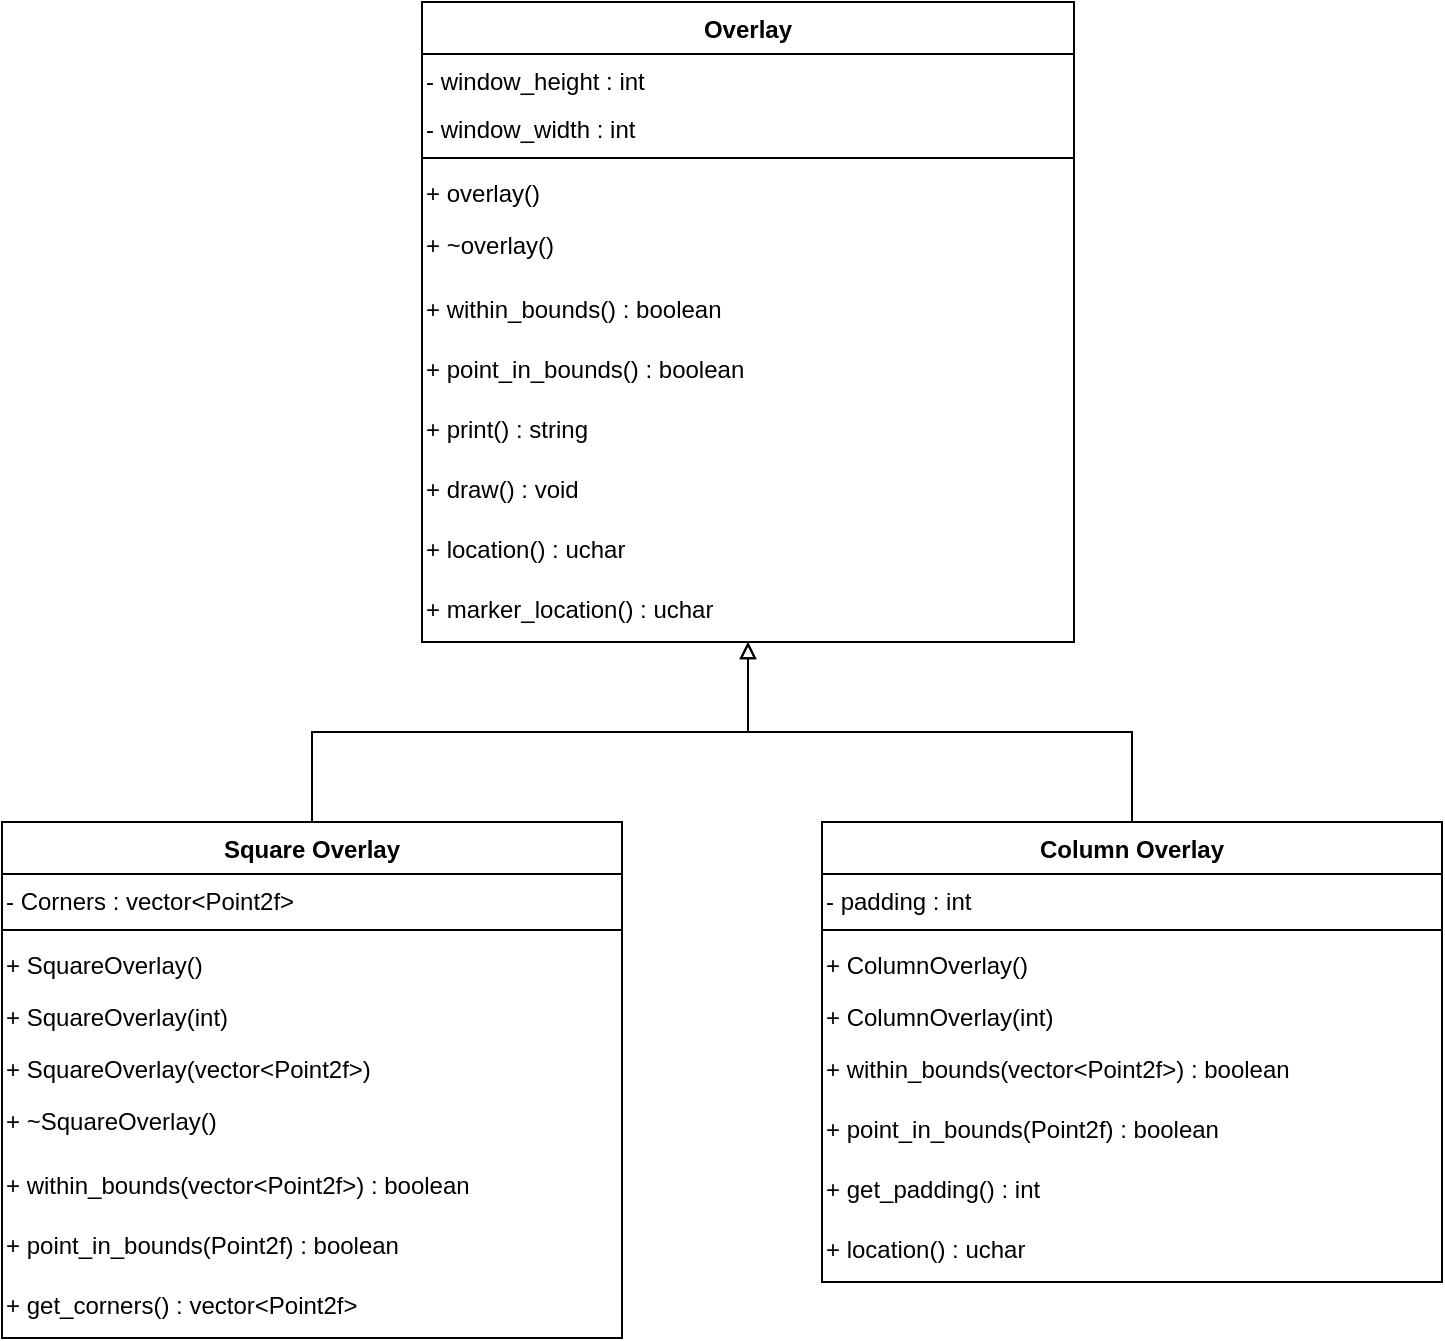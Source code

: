 <mxfile version="24.5.4" type="github">
  <diagram id="C5RBs43oDa-KdzZeNtuy" name="Page-1">
    <mxGraphModel dx="1210" dy="652" grid="1" gridSize="10" guides="1" tooltips="1" connect="1" arrows="1" fold="1" page="1" pageScale="1" pageWidth="827" pageHeight="1169" math="0" shadow="0">
      <root>
        <mxCell id="WIyWlLk6GJQsqaUBKTNV-0" />
        <mxCell id="WIyWlLk6GJQsqaUBKTNV-1" parent="WIyWlLk6GJQsqaUBKTNV-0" />
        <mxCell id="C_qJOQfqsXr8uZepRgQi-5" value="Overlay" style="swimlane;fontStyle=1;align=center;verticalAlign=top;childLayout=stackLayout;horizontal=1;startSize=26;horizontalStack=0;resizeParent=1;resizeParentMax=0;resizeLast=0;collapsible=1;marginBottom=0;whiteSpace=wrap;html=1;" vertex="1" parent="WIyWlLk6GJQsqaUBKTNV-1">
          <mxGeometry x="280" y="220" width="326" height="320" as="geometry" />
        </mxCell>
        <mxCell id="C_qJOQfqsXr8uZepRgQi-9" value="&lt;div&gt;- window_height : int&lt;br&gt;&lt;/div&gt;" style="text;whiteSpace=wrap;html=1;" vertex="1" parent="C_qJOQfqsXr8uZepRgQi-5">
          <mxGeometry y="26" width="326" height="24" as="geometry" />
        </mxCell>
        <mxCell id="C_qJOQfqsXr8uZepRgQi-11" value="&lt;div&gt;- window_width : int&lt;br&gt;&lt;/div&gt;" style="text;whiteSpace=wrap;html=1;" vertex="1" parent="C_qJOQfqsXr8uZepRgQi-5">
          <mxGeometry y="50" width="326" height="24" as="geometry" />
        </mxCell>
        <mxCell id="C_qJOQfqsXr8uZepRgQi-7" value="" style="line;strokeWidth=1;fillColor=none;align=left;verticalAlign=middle;spacingTop=-1;spacingLeft=3;spacingRight=3;rotatable=0;labelPosition=right;points=[];portConstraint=eastwest;strokeColor=inherit;" vertex="1" parent="C_qJOQfqsXr8uZepRgQi-5">
          <mxGeometry y="74" width="326" height="8" as="geometry" />
        </mxCell>
        <mxCell id="C_qJOQfqsXr8uZepRgQi-8" value="+ overlay()" style="text;strokeColor=none;fillColor=none;align=left;verticalAlign=top;spacingLeft=0;spacingRight=4;overflow=hidden;rotatable=0;points=[[0,0.5],[1,0.5]];portConstraint=eastwest;whiteSpace=wrap;html=1;" vertex="1" parent="C_qJOQfqsXr8uZepRgQi-5">
          <mxGeometry y="82" width="326" height="26" as="geometry" />
        </mxCell>
        <mxCell id="C_qJOQfqsXr8uZepRgQi-10" value="+ ~overlay()" style="text;whiteSpace=wrap;html=1;" vertex="1" parent="C_qJOQfqsXr8uZepRgQi-5">
          <mxGeometry y="108" width="326" height="32" as="geometry" />
        </mxCell>
        <mxCell id="C_qJOQfqsXr8uZepRgQi-12" value="+ within_bounds() : boolean" style="text;whiteSpace=wrap;html=1;" vertex="1" parent="C_qJOQfqsXr8uZepRgQi-5">
          <mxGeometry y="140" width="326" height="30" as="geometry" />
        </mxCell>
        <mxCell id="C_qJOQfqsXr8uZepRgQi-13" value="+ point_in_bounds() : boolean" style="text;whiteSpace=wrap;html=1;" vertex="1" parent="C_qJOQfqsXr8uZepRgQi-5">
          <mxGeometry y="170" width="326" height="30" as="geometry" />
        </mxCell>
        <mxCell id="C_qJOQfqsXr8uZepRgQi-14" value="+ print() : string" style="text;whiteSpace=wrap;html=1;" vertex="1" parent="C_qJOQfqsXr8uZepRgQi-5">
          <mxGeometry y="200" width="326" height="30" as="geometry" />
        </mxCell>
        <mxCell id="C_qJOQfqsXr8uZepRgQi-15" value="+ draw() : void" style="text;whiteSpace=wrap;html=1;" vertex="1" parent="C_qJOQfqsXr8uZepRgQi-5">
          <mxGeometry y="230" width="326" height="30" as="geometry" />
        </mxCell>
        <mxCell id="C_qJOQfqsXr8uZepRgQi-56" value="+ location() : uchar" style="text;whiteSpace=wrap;html=1;" vertex="1" parent="C_qJOQfqsXr8uZepRgQi-5">
          <mxGeometry y="260" width="326" height="30" as="geometry" />
        </mxCell>
        <mxCell id="C_qJOQfqsXr8uZepRgQi-57" value="+ marker_location() : uchar" style="text;whiteSpace=wrap;html=1;" vertex="1" parent="C_qJOQfqsXr8uZepRgQi-5">
          <mxGeometry y="290" width="326" height="30" as="geometry" />
        </mxCell>
        <mxCell id="C_qJOQfqsXr8uZepRgQi-60" style="edgeStyle=orthogonalEdgeStyle;rounded=0;orthogonalLoop=1;jettySize=auto;html=1;exitX=0.5;exitY=0;exitDx=0;exitDy=0;entryX=0.5;entryY=1;entryDx=0;entryDy=0;endArrow=block;endFill=0;" edge="1" parent="WIyWlLk6GJQsqaUBKTNV-1" source="C_qJOQfqsXr8uZepRgQi-16" target="C_qJOQfqsXr8uZepRgQi-57">
          <mxGeometry relative="1" as="geometry" />
        </mxCell>
        <mxCell id="C_qJOQfqsXr8uZepRgQi-16" value="Square Overlay" style="swimlane;fontStyle=1;align=center;verticalAlign=top;childLayout=stackLayout;horizontal=1;startSize=26;horizontalStack=0;resizeParent=1;resizeParentMax=0;resizeLast=0;collapsible=1;marginBottom=0;whiteSpace=wrap;html=1;" vertex="1" parent="WIyWlLk6GJQsqaUBKTNV-1">
          <mxGeometry x="70" y="630" width="310" height="258" as="geometry" />
        </mxCell>
        <mxCell id="C_qJOQfqsXr8uZepRgQi-17" value="- Corners : vector&amp;lt;Point2f&amp;gt;" style="text;whiteSpace=wrap;html=1;" vertex="1" parent="C_qJOQfqsXr8uZepRgQi-16">
          <mxGeometry y="26" width="310" height="24" as="geometry" />
        </mxCell>
        <mxCell id="C_qJOQfqsXr8uZepRgQi-19" value="" style="line;strokeWidth=1;fillColor=none;align=left;verticalAlign=middle;spacingTop=-1;spacingLeft=3;spacingRight=3;rotatable=0;labelPosition=right;points=[];portConstraint=eastwest;strokeColor=inherit;" vertex="1" parent="C_qJOQfqsXr8uZepRgQi-16">
          <mxGeometry y="50" width="310" height="8" as="geometry" />
        </mxCell>
        <mxCell id="C_qJOQfqsXr8uZepRgQi-20" value="+ SquareOverlay()" style="text;strokeColor=none;fillColor=none;align=left;verticalAlign=top;spacingLeft=0;spacingRight=4;overflow=hidden;rotatable=0;points=[[0,0.5],[1,0.5]];portConstraint=eastwest;whiteSpace=wrap;html=1;" vertex="1" parent="C_qJOQfqsXr8uZepRgQi-16">
          <mxGeometry y="58" width="310" height="26" as="geometry" />
        </mxCell>
        <mxCell id="C_qJOQfqsXr8uZepRgQi-44" value="+ SquareOverlay(int)" style="text;strokeColor=none;fillColor=none;align=left;verticalAlign=top;spacingLeft=0;spacingRight=4;overflow=hidden;rotatable=0;points=[[0,0.5],[1,0.5]];portConstraint=eastwest;whiteSpace=wrap;html=1;" vertex="1" parent="C_qJOQfqsXr8uZepRgQi-16">
          <mxGeometry y="84" width="310" height="26" as="geometry" />
        </mxCell>
        <mxCell id="C_qJOQfqsXr8uZepRgQi-45" value="+ SquareOverlay(vector&amp;lt;Point2f&amp;gt;)" style="text;strokeColor=none;fillColor=none;align=left;verticalAlign=top;spacingLeft=0;spacingRight=4;overflow=hidden;rotatable=0;points=[[0,0.5],[1,0.5]];portConstraint=eastwest;whiteSpace=wrap;html=1;" vertex="1" parent="C_qJOQfqsXr8uZepRgQi-16">
          <mxGeometry y="110" width="310" height="26" as="geometry" />
        </mxCell>
        <mxCell id="C_qJOQfqsXr8uZepRgQi-21" value="+ ~SquareOverlay()" style="text;whiteSpace=wrap;html=1;" vertex="1" parent="C_qJOQfqsXr8uZepRgQi-16">
          <mxGeometry y="136" width="310" height="32" as="geometry" />
        </mxCell>
        <mxCell id="C_qJOQfqsXr8uZepRgQi-22" value="+ within_bounds(vector&amp;lt;Point2f&amp;gt;) : boolean" style="text;whiteSpace=wrap;html=1;" vertex="1" parent="C_qJOQfqsXr8uZepRgQi-16">
          <mxGeometry y="168" width="310" height="30" as="geometry" />
        </mxCell>
        <mxCell id="C_qJOQfqsXr8uZepRgQi-23" value="+ point_in_bounds(Point2f) : boolean" style="text;whiteSpace=wrap;html=1;" vertex="1" parent="C_qJOQfqsXr8uZepRgQi-16">
          <mxGeometry y="198" width="310" height="30" as="geometry" />
        </mxCell>
        <mxCell id="C_qJOQfqsXr8uZepRgQi-25" value="+ get_corners() : vector&amp;lt;Point2f&amp;gt;" style="text;whiteSpace=wrap;html=1;" vertex="1" parent="C_qJOQfqsXr8uZepRgQi-16">
          <mxGeometry y="228" width="310" height="30" as="geometry" />
        </mxCell>
        <mxCell id="C_qJOQfqsXr8uZepRgQi-62" style="edgeStyle=orthogonalEdgeStyle;rounded=0;orthogonalLoop=1;jettySize=auto;html=1;exitX=0.5;exitY=0;exitDx=0;exitDy=0;entryX=0.5;entryY=1;entryDx=0;entryDy=0;endArrow=block;endFill=0;" edge="1" parent="WIyWlLk6GJQsqaUBKTNV-1" source="C_qJOQfqsXr8uZepRgQi-46" target="C_qJOQfqsXr8uZepRgQi-57">
          <mxGeometry relative="1" as="geometry" />
        </mxCell>
        <mxCell id="C_qJOQfqsXr8uZepRgQi-46" value="Column Overlay" style="swimlane;fontStyle=1;align=center;verticalAlign=top;childLayout=stackLayout;horizontal=1;startSize=26;horizontalStack=0;resizeParent=1;resizeParentMax=0;resizeLast=0;collapsible=1;marginBottom=0;whiteSpace=wrap;html=1;" vertex="1" parent="WIyWlLk6GJQsqaUBKTNV-1">
          <mxGeometry x="480" y="630" width="310" height="230" as="geometry" />
        </mxCell>
        <mxCell id="C_qJOQfqsXr8uZepRgQi-47" value="- padding : int" style="text;whiteSpace=wrap;html=1;" vertex="1" parent="C_qJOQfqsXr8uZepRgQi-46">
          <mxGeometry y="26" width="310" height="24" as="geometry" />
        </mxCell>
        <mxCell id="C_qJOQfqsXr8uZepRgQi-48" value="" style="line;strokeWidth=1;fillColor=none;align=left;verticalAlign=middle;spacingTop=-1;spacingLeft=3;spacingRight=3;rotatable=0;labelPosition=right;points=[];portConstraint=eastwest;strokeColor=inherit;" vertex="1" parent="C_qJOQfqsXr8uZepRgQi-46">
          <mxGeometry y="50" width="310" height="8" as="geometry" />
        </mxCell>
        <mxCell id="C_qJOQfqsXr8uZepRgQi-49" value="+ ColumnOverlay()" style="text;strokeColor=none;fillColor=none;align=left;verticalAlign=top;spacingLeft=0;spacingRight=4;overflow=hidden;rotatable=0;points=[[0,0.5],[1,0.5]];portConstraint=eastwest;whiteSpace=wrap;html=1;" vertex="1" parent="C_qJOQfqsXr8uZepRgQi-46">
          <mxGeometry y="58" width="310" height="26" as="geometry" />
        </mxCell>
        <mxCell id="C_qJOQfqsXr8uZepRgQi-50" value="+ ColumnOverlay(int)" style="text;strokeColor=none;fillColor=none;align=left;verticalAlign=top;spacingLeft=0;spacingRight=4;overflow=hidden;rotatable=0;points=[[0,0.5],[1,0.5]];portConstraint=eastwest;whiteSpace=wrap;html=1;" vertex="1" parent="C_qJOQfqsXr8uZepRgQi-46">
          <mxGeometry y="84" width="310" height="26" as="geometry" />
        </mxCell>
        <mxCell id="C_qJOQfqsXr8uZepRgQi-53" value="+ within_bounds(vector&amp;lt;Point2f&amp;gt;) : boolean" style="text;whiteSpace=wrap;html=1;" vertex="1" parent="C_qJOQfqsXr8uZepRgQi-46">
          <mxGeometry y="110" width="310" height="30" as="geometry" />
        </mxCell>
        <mxCell id="C_qJOQfqsXr8uZepRgQi-54" value="+ point_in_bounds(Point2f) : boolean" style="text;whiteSpace=wrap;html=1;" vertex="1" parent="C_qJOQfqsXr8uZepRgQi-46">
          <mxGeometry y="140" width="310" height="30" as="geometry" />
        </mxCell>
        <mxCell id="C_qJOQfqsXr8uZepRgQi-55" value="+ get_padding() : int" style="text;whiteSpace=wrap;html=1;" vertex="1" parent="C_qJOQfqsXr8uZepRgQi-46">
          <mxGeometry y="170" width="310" height="30" as="geometry" />
        </mxCell>
        <mxCell id="C_qJOQfqsXr8uZepRgQi-58" value="+ location() : uchar" style="text;whiteSpace=wrap;html=1;" vertex="1" parent="C_qJOQfqsXr8uZepRgQi-46">
          <mxGeometry y="200" width="310" height="30" as="geometry" />
        </mxCell>
      </root>
    </mxGraphModel>
  </diagram>
</mxfile>
